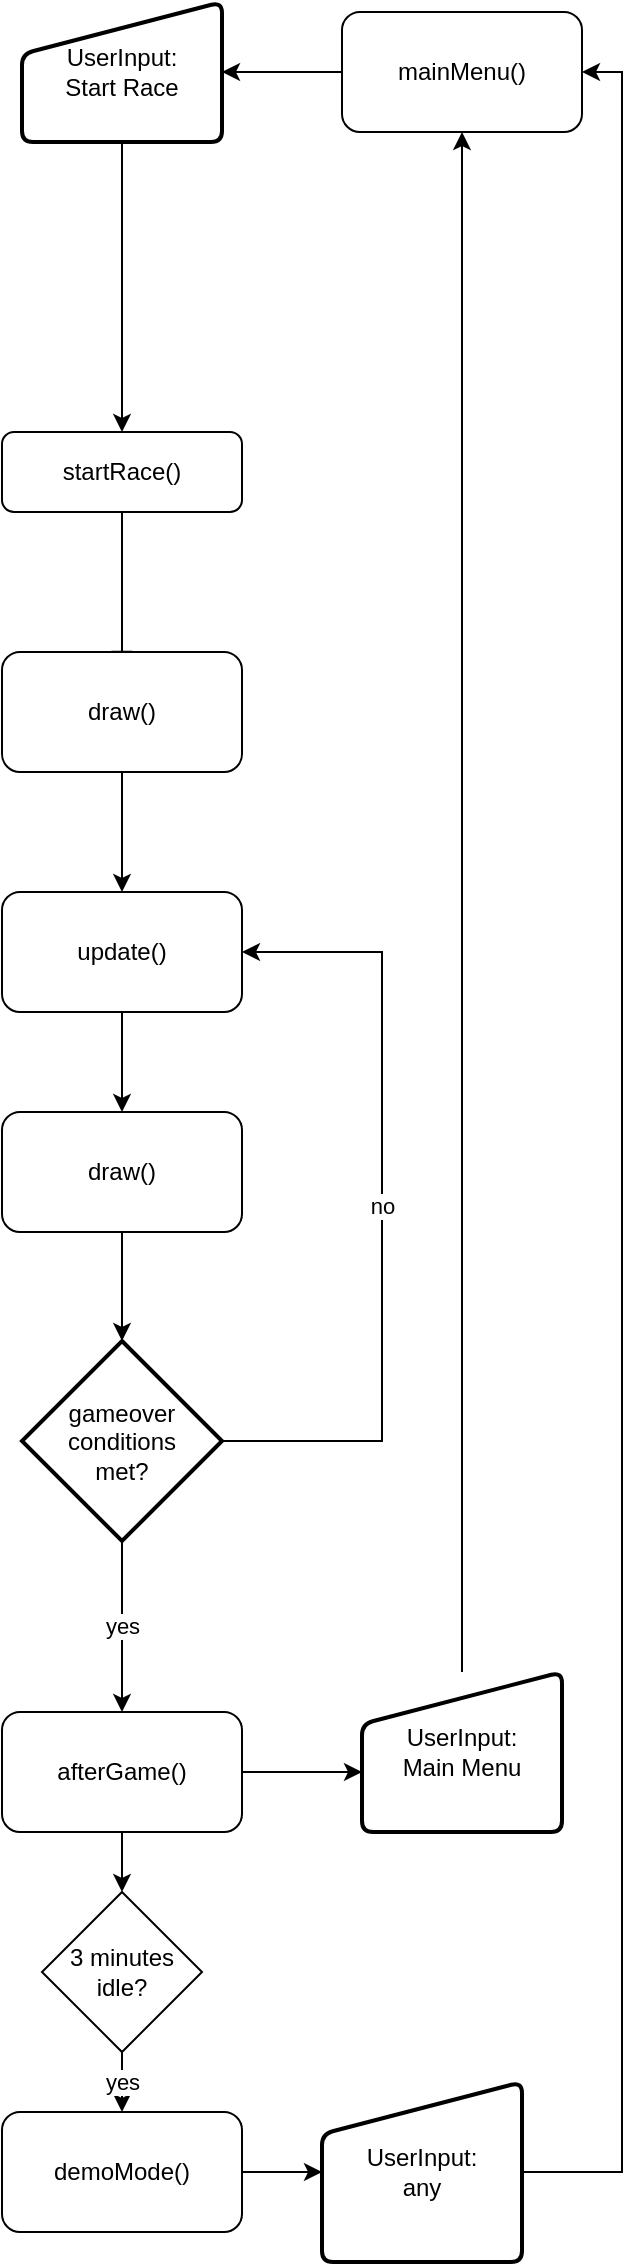 <mxfile version="14.1.9" type="github">
  <diagram id="C5RBs43oDa-KdzZeNtuy" name="Page-1">
    <mxGraphModel dx="2052" dy="1149" grid="1" gridSize="10" guides="1" tooltips="1" connect="1" arrows="1" fold="1" page="1" pageScale="1" pageWidth="827" pageHeight="1169" math="0" shadow="0">
      <root>
        <mxCell id="WIyWlLk6GJQsqaUBKTNV-0" />
        <mxCell id="WIyWlLk6GJQsqaUBKTNV-1" parent="WIyWlLk6GJQsqaUBKTNV-0" />
        <mxCell id="WIyWlLk6GJQsqaUBKTNV-2" value="" style="rounded=0;html=1;jettySize=auto;orthogonalLoop=1;fontSize=11;endArrow=block;endFill=0;endSize=8;strokeWidth=1;shadow=0;labelBackgroundColor=none;edgeStyle=orthogonalEdgeStyle;" parent="WIyWlLk6GJQsqaUBKTNV-1" source="WIyWlLk6GJQsqaUBKTNV-3" edge="1">
          <mxGeometry relative="1" as="geometry">
            <mxPoint x="100" y="340" as="targetPoint" />
          </mxGeometry>
        </mxCell>
        <mxCell id="WIyWlLk6GJQsqaUBKTNV-3" value="startRace()" style="rounded=1;whiteSpace=wrap;html=1;fontSize=12;glass=0;strokeWidth=1;shadow=0;" parent="WIyWlLk6GJQsqaUBKTNV-1" vertex="1">
          <mxGeometry x="40" y="220" width="120" height="40" as="geometry" />
        </mxCell>
        <mxCell id="LIdRWq2NEdVD9QOmzUUb-3" value="" style="edgeStyle=orthogonalEdgeStyle;rounded=0;orthogonalLoop=1;jettySize=auto;html=1;" edge="1" parent="WIyWlLk6GJQsqaUBKTNV-1" source="LIdRWq2NEdVD9QOmzUUb-0" target="LIdRWq2NEdVD9QOmzUUb-2">
          <mxGeometry relative="1" as="geometry" />
        </mxCell>
        <mxCell id="LIdRWq2NEdVD9QOmzUUb-0" value="draw()" style="rounded=1;whiteSpace=wrap;html=1;" vertex="1" parent="WIyWlLk6GJQsqaUBKTNV-1">
          <mxGeometry x="40" y="330" width="120" height="60" as="geometry" />
        </mxCell>
        <mxCell id="LIdRWq2NEdVD9QOmzUUb-6" value="" style="edgeStyle=orthogonalEdgeStyle;rounded=0;orthogonalLoop=1;jettySize=auto;html=1;" edge="1" parent="WIyWlLk6GJQsqaUBKTNV-1" source="LIdRWq2NEdVD9QOmzUUb-2" target="LIdRWq2NEdVD9QOmzUUb-4">
          <mxGeometry relative="1" as="geometry" />
        </mxCell>
        <mxCell id="LIdRWq2NEdVD9QOmzUUb-2" value="update()" style="rounded=1;whiteSpace=wrap;html=1;" vertex="1" parent="WIyWlLk6GJQsqaUBKTNV-1">
          <mxGeometry x="40" y="450" width="120" height="60" as="geometry" />
        </mxCell>
        <mxCell id="LIdRWq2NEdVD9QOmzUUb-11" style="edgeStyle=orthogonalEdgeStyle;rounded=0;orthogonalLoop=1;jettySize=auto;html=1;exitX=0.5;exitY=1;exitDx=0;exitDy=0;entryX=0.5;entryY=0;entryDx=0;entryDy=0;entryPerimeter=0;" edge="1" parent="WIyWlLk6GJQsqaUBKTNV-1" source="LIdRWq2NEdVD9QOmzUUb-4" target="LIdRWq2NEdVD9QOmzUUb-7">
          <mxGeometry relative="1" as="geometry" />
        </mxCell>
        <mxCell id="LIdRWq2NEdVD9QOmzUUb-4" value="draw()&lt;br&gt;" style="rounded=1;whiteSpace=wrap;html=1;" vertex="1" parent="WIyWlLk6GJQsqaUBKTNV-1">
          <mxGeometry x="40" y="560" width="120" height="60" as="geometry" />
        </mxCell>
        <mxCell id="LIdRWq2NEdVD9QOmzUUb-10" value="no" style="edgeStyle=orthogonalEdgeStyle;rounded=0;orthogonalLoop=1;jettySize=auto;html=1;exitX=1;exitY=0.5;exitDx=0;exitDy=0;exitPerimeter=0;entryX=1;entryY=0.5;entryDx=0;entryDy=0;" edge="1" parent="WIyWlLk6GJQsqaUBKTNV-1" source="LIdRWq2NEdVD9QOmzUUb-7" target="LIdRWq2NEdVD9QOmzUUb-2">
          <mxGeometry relative="1" as="geometry">
            <mxPoint x="270" y="380" as="targetPoint" />
            <Array as="points">
              <mxPoint x="230" y="725" />
              <mxPoint x="230" y="480" />
            </Array>
          </mxGeometry>
        </mxCell>
        <mxCell id="LIdRWq2NEdVD9QOmzUUb-13" value="yes" style="edgeStyle=orthogonalEdgeStyle;rounded=0;orthogonalLoop=1;jettySize=auto;html=1;exitX=0.5;exitY=1;exitDx=0;exitDy=0;exitPerimeter=0;" edge="1" parent="WIyWlLk6GJQsqaUBKTNV-1" source="LIdRWq2NEdVD9QOmzUUb-7">
          <mxGeometry relative="1" as="geometry">
            <mxPoint x="100" y="860" as="targetPoint" />
          </mxGeometry>
        </mxCell>
        <mxCell id="LIdRWq2NEdVD9QOmzUUb-7" value="gameover&lt;br&gt;conditions&lt;br&gt;met?" style="strokeWidth=2;html=1;shape=mxgraph.flowchart.decision;whiteSpace=wrap;" vertex="1" parent="WIyWlLk6GJQsqaUBKTNV-1">
          <mxGeometry x="50" y="674.5" width="100" height="100" as="geometry" />
        </mxCell>
        <mxCell id="LIdRWq2NEdVD9QOmzUUb-16" style="edgeStyle=orthogonalEdgeStyle;rounded=0;orthogonalLoop=1;jettySize=auto;html=1;entryX=0;entryY=0.625;entryDx=0;entryDy=0;entryPerimeter=0;" edge="1" parent="WIyWlLk6GJQsqaUBKTNV-1" source="LIdRWq2NEdVD9QOmzUUb-14" target="LIdRWq2NEdVD9QOmzUUb-15">
          <mxGeometry relative="1" as="geometry" />
        </mxCell>
        <mxCell id="LIdRWq2NEdVD9QOmzUUb-26" style="edgeStyle=orthogonalEdgeStyle;rounded=0;orthogonalLoop=1;jettySize=auto;html=1;exitX=0.5;exitY=1;exitDx=0;exitDy=0;entryX=0.5;entryY=0;entryDx=0;entryDy=0;" edge="1" parent="WIyWlLk6GJQsqaUBKTNV-1" source="LIdRWq2NEdVD9QOmzUUb-14" target="LIdRWq2NEdVD9QOmzUUb-25">
          <mxGeometry relative="1" as="geometry" />
        </mxCell>
        <mxCell id="LIdRWq2NEdVD9QOmzUUb-14" value="afterGame()" style="rounded=1;whiteSpace=wrap;html=1;" vertex="1" parent="WIyWlLk6GJQsqaUBKTNV-1">
          <mxGeometry x="40" y="860" width="120" height="60" as="geometry" />
        </mxCell>
        <mxCell id="LIdRWq2NEdVD9QOmzUUb-23" style="edgeStyle=orthogonalEdgeStyle;rounded=0;orthogonalLoop=1;jettySize=auto;html=1;entryX=0.5;entryY=1;entryDx=0;entryDy=0;" edge="1" parent="WIyWlLk6GJQsqaUBKTNV-1" source="LIdRWq2NEdVD9QOmzUUb-15" target="LIdRWq2NEdVD9QOmzUUb-17">
          <mxGeometry relative="1" as="geometry" />
        </mxCell>
        <mxCell id="LIdRWq2NEdVD9QOmzUUb-15" value="UserInput:&lt;br&gt;Main Menu" style="html=1;strokeWidth=2;shape=manualInput;whiteSpace=wrap;rounded=1;size=26;arcSize=11;" vertex="1" parent="WIyWlLk6GJQsqaUBKTNV-1">
          <mxGeometry x="220" y="840" width="100" height="80" as="geometry" />
        </mxCell>
        <mxCell id="LIdRWq2NEdVD9QOmzUUb-19" style="edgeStyle=orthogonalEdgeStyle;rounded=0;orthogonalLoop=1;jettySize=auto;html=1;exitX=0;exitY=0.5;exitDx=0;exitDy=0;entryX=1;entryY=0.5;entryDx=0;entryDy=0;" edge="1" parent="WIyWlLk6GJQsqaUBKTNV-1" source="LIdRWq2NEdVD9QOmzUUb-17" target="LIdRWq2NEdVD9QOmzUUb-18">
          <mxGeometry relative="1" as="geometry" />
        </mxCell>
        <mxCell id="LIdRWq2NEdVD9QOmzUUb-17" value="mainMenu()" style="rounded=1;whiteSpace=wrap;html=1;" vertex="1" parent="WIyWlLk6GJQsqaUBKTNV-1">
          <mxGeometry x="210" y="10" width="120" height="60" as="geometry" />
        </mxCell>
        <mxCell id="LIdRWq2NEdVD9QOmzUUb-20" style="edgeStyle=orthogonalEdgeStyle;rounded=0;orthogonalLoop=1;jettySize=auto;html=1;exitX=0.5;exitY=1;exitDx=0;exitDy=0;entryX=0.5;entryY=0;entryDx=0;entryDy=0;" edge="1" parent="WIyWlLk6GJQsqaUBKTNV-1" source="LIdRWq2NEdVD9QOmzUUb-18" target="WIyWlLk6GJQsqaUBKTNV-3">
          <mxGeometry relative="1" as="geometry" />
        </mxCell>
        <mxCell id="LIdRWq2NEdVD9QOmzUUb-18" value="UserInput:&lt;br&gt;Start Race" style="html=1;strokeWidth=2;shape=manualInput;whiteSpace=wrap;rounded=1;size=26;arcSize=11;" vertex="1" parent="WIyWlLk6GJQsqaUBKTNV-1">
          <mxGeometry x="50" y="5" width="100" height="70" as="geometry" />
        </mxCell>
        <mxCell id="LIdRWq2NEdVD9QOmzUUb-27" value="yes" style="edgeStyle=orthogonalEdgeStyle;rounded=0;orthogonalLoop=1;jettySize=auto;html=1;exitX=0.5;exitY=1;exitDx=0;exitDy=0;" edge="1" parent="WIyWlLk6GJQsqaUBKTNV-1" source="LIdRWq2NEdVD9QOmzUUb-25" target="LIdRWq2NEdVD9QOmzUUb-28">
          <mxGeometry relative="1" as="geometry">
            <mxPoint x="100" y="1090" as="targetPoint" />
          </mxGeometry>
        </mxCell>
        <mxCell id="LIdRWq2NEdVD9QOmzUUb-25" value="3 minutes idle?" style="rhombus;whiteSpace=wrap;html=1;" vertex="1" parent="WIyWlLk6GJQsqaUBKTNV-1">
          <mxGeometry x="60" y="950" width="80" height="80" as="geometry" />
        </mxCell>
        <mxCell id="LIdRWq2NEdVD9QOmzUUb-31" value="" style="edgeStyle=orthogonalEdgeStyle;rounded=0;orthogonalLoop=1;jettySize=auto;html=1;" edge="1" parent="WIyWlLk6GJQsqaUBKTNV-1" source="LIdRWq2NEdVD9QOmzUUb-28" target="LIdRWq2NEdVD9QOmzUUb-30">
          <mxGeometry relative="1" as="geometry" />
        </mxCell>
        <mxCell id="LIdRWq2NEdVD9QOmzUUb-28" value="demoMode()&lt;br&gt;" style="rounded=1;whiteSpace=wrap;html=1;" vertex="1" parent="WIyWlLk6GJQsqaUBKTNV-1">
          <mxGeometry x="40" y="1060" width="120" height="60" as="geometry" />
        </mxCell>
        <mxCell id="LIdRWq2NEdVD9QOmzUUb-32" style="edgeStyle=orthogonalEdgeStyle;rounded=0;orthogonalLoop=1;jettySize=auto;html=1;exitX=1;exitY=0.5;exitDx=0;exitDy=0;entryX=1;entryY=0.5;entryDx=0;entryDy=0;" edge="1" parent="WIyWlLk6GJQsqaUBKTNV-1" source="LIdRWq2NEdVD9QOmzUUb-30" target="LIdRWq2NEdVD9QOmzUUb-17">
          <mxGeometry relative="1" as="geometry" />
        </mxCell>
        <mxCell id="LIdRWq2NEdVD9QOmzUUb-30" value="UserInput:&lt;br&gt;any" style="html=1;strokeWidth=2;shape=manualInput;whiteSpace=wrap;rounded=1;size=26;arcSize=11;" vertex="1" parent="WIyWlLk6GJQsqaUBKTNV-1">
          <mxGeometry x="200" y="1045" width="100" height="90" as="geometry" />
        </mxCell>
      </root>
    </mxGraphModel>
  </diagram>
</mxfile>
